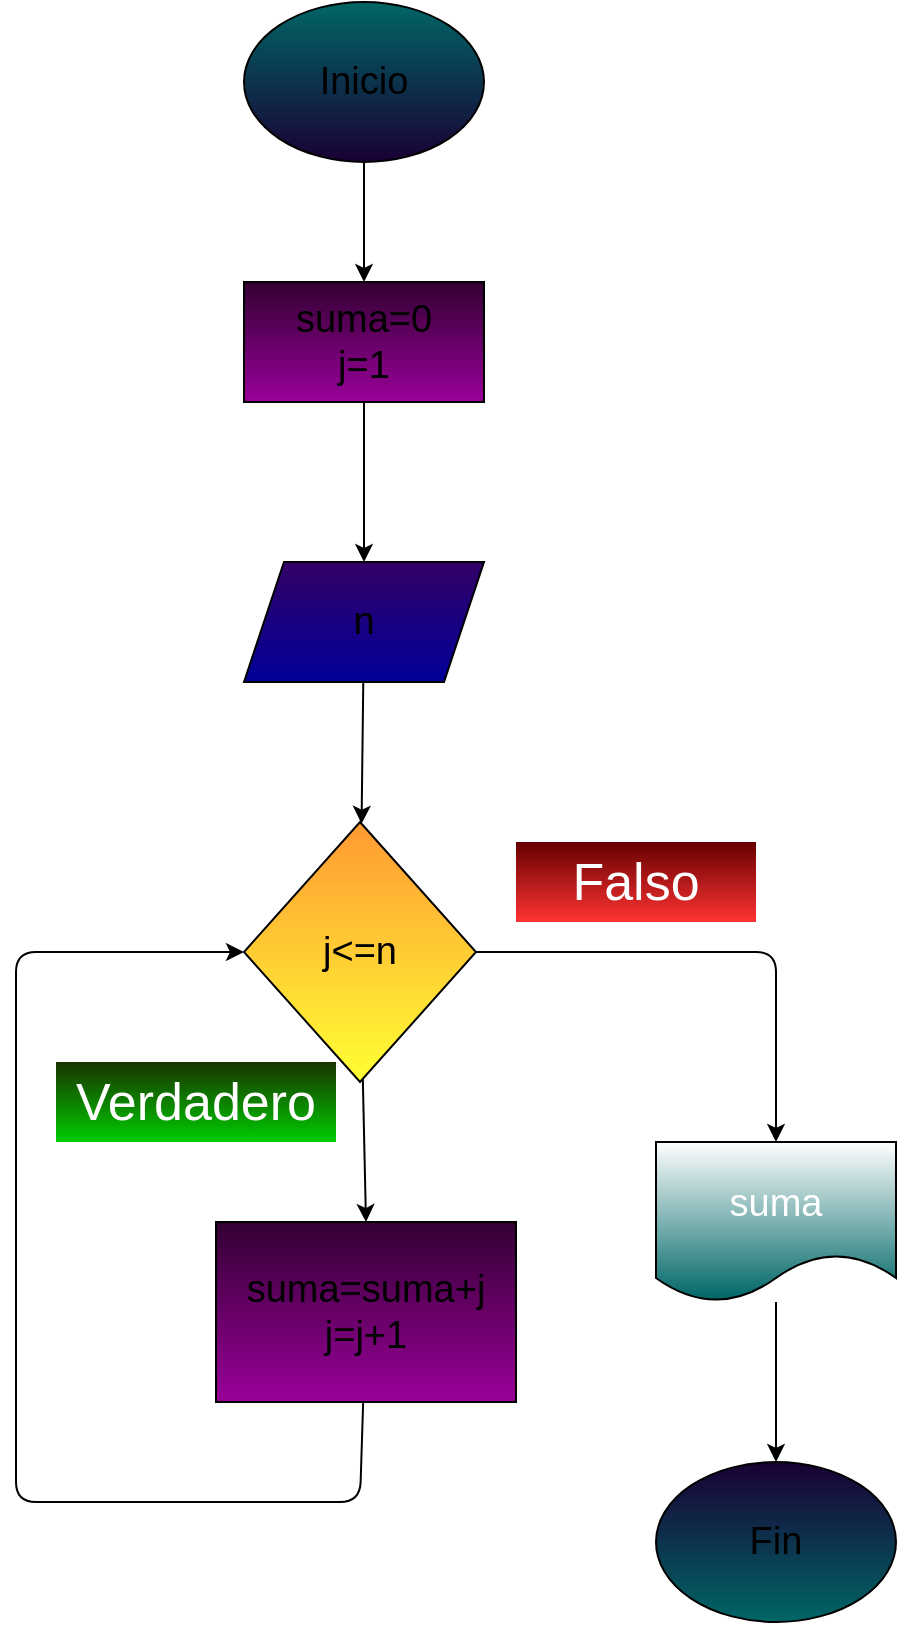 <mxfile>
    <diagram id="qN0PBMXvl69ToxzrPlfz" name="Página-1">
        <mxGraphModel dx="804" dy="459" grid="1" gridSize="10" guides="1" tooltips="1" connect="1" arrows="1" fold="1" page="1" pageScale="1" pageWidth="827" pageHeight="1169" math="0" shadow="0">
            <root>
                <mxCell id="0"/>
                <mxCell id="1" parent="0"/>
                <mxCell id="5" style="edgeStyle=none;html=1;fontSize=19;" parent="1" source="2" target="4" edge="1">
                    <mxGeometry relative="1" as="geometry"/>
                </mxCell>
                <mxCell id="2" value="Inicio" style="ellipse;whiteSpace=wrap;html=1;fontSize=19;gradientColor=#190033;fillColor=#006666;" parent="1" vertex="1">
                    <mxGeometry x="354" y="110" width="120" height="80" as="geometry"/>
                </mxCell>
                <mxCell id="3" value="Fin" style="ellipse;whiteSpace=wrap;html=1;fontSize=19;gradientColor=#006666;fillColor=#190033;" parent="1" vertex="1">
                    <mxGeometry x="560" y="840" width="120" height="80" as="geometry"/>
                </mxCell>
                <mxCell id="7" value="" style="edgeStyle=none;html=1;fontSize=19;" parent="1" source="4" target="6" edge="1">
                    <mxGeometry relative="1" as="geometry"/>
                </mxCell>
                <mxCell id="4" value="suma=0&lt;br&gt;j=1" style="rounded=0;whiteSpace=wrap;html=1;fontSize=19;fillColor=#330033;gradientColor=#990099;" parent="1" vertex="1">
                    <mxGeometry x="354" y="250" width="120" height="60" as="geometry"/>
                </mxCell>
                <mxCell id="9" value="" style="edgeStyle=none;html=1;fontSize=19;" parent="1" source="6" target="8" edge="1">
                    <mxGeometry relative="1" as="geometry"/>
                </mxCell>
                <mxCell id="6" value="n" style="shape=parallelogram;perimeter=parallelogramPerimeter;whiteSpace=wrap;html=1;fixedSize=1;fontSize=19;fillColor=#330066;rounded=0;gradientColor=#000099;" parent="1" vertex="1">
                    <mxGeometry x="354" y="390" width="120" height="60" as="geometry"/>
                </mxCell>
                <mxCell id="12" style="edgeStyle=none;html=1;entryX=0.5;entryY=0;entryDx=0;entryDy=0;fontSize=19;fontColor=#000000;" parent="1" source="8" target="11" edge="1">
                    <mxGeometry relative="1" as="geometry"/>
                </mxCell>
                <mxCell id="14" style="edgeStyle=none;html=1;fontSize=19;fontColor=#000000;entryX=0.5;entryY=0;entryDx=0;entryDy=0;" parent="1" source="8" target="18" edge="1">
                    <mxGeometry relative="1" as="geometry">
                        <mxPoint x="650" y="730" as="targetPoint"/>
                        <Array as="points">
                            <mxPoint x="620" y="585"/>
                        </Array>
                    </mxGeometry>
                </mxCell>
                <mxCell id="8" value="&lt;font color=&quot;#000000&quot;&gt;j&amp;lt;=n&lt;/font&gt;" style="rhombus;whiteSpace=wrap;html=1;fontSize=19;fillColor=#FF9933;rounded=0;gradientColor=#FFFF33;" parent="1" vertex="1">
                    <mxGeometry x="354" y="520" width="116" height="130" as="geometry"/>
                </mxCell>
                <mxCell id="13" style="edgeStyle=none;html=1;fontSize=19;fontColor=#000000;entryX=0;entryY=0.5;entryDx=0;entryDy=0;" parent="1" source="11" target="8" edge="1">
                    <mxGeometry relative="1" as="geometry">
                        <mxPoint x="320" y="570" as="targetPoint"/>
                        <Array as="points">
                            <mxPoint x="412" y="860"/>
                            <mxPoint x="240" y="860"/>
                            <mxPoint x="240" y="585"/>
                        </Array>
                    </mxGeometry>
                </mxCell>
                <mxCell id="11" value="suma=suma+j&lt;br&gt;j=j+1" style="rounded=0;whiteSpace=wrap;html=1;fontSize=19;fillColor=#330033;gradientColor=#990099;" parent="1" vertex="1">
                    <mxGeometry x="340" y="720" width="150" height="90" as="geometry"/>
                </mxCell>
                <mxCell id="17" value="&lt;font color=&quot;#ffffff&quot; style=&quot;font-size: 26px&quot;&gt;Falso&lt;/font&gt;" style="text;html=1;strokeColor=none;fillColor=#660000;align=center;verticalAlign=middle;whiteSpace=wrap;rounded=0;fontSize=19;fontColor=#000000;gradientColor=#FF3333;" parent="1" vertex="1">
                    <mxGeometry x="490" y="530" width="120" height="40" as="geometry"/>
                </mxCell>
                <mxCell id="19" style="edgeStyle=none;html=1;entryX=0.5;entryY=0;entryDx=0;entryDy=0;fontSize=19;fontColor=#FFFFFF;" parent="1" source="18" target="3" edge="1">
                    <mxGeometry relative="1" as="geometry"/>
                </mxCell>
                <mxCell id="18" value="&lt;font style=&quot;font-size: 19px&quot;&gt;suma&lt;/font&gt;" style="shape=document;whiteSpace=wrap;html=1;boundedLbl=1;fontSize=26;fontColor=#FFFFFF;fillColor=default;gradientColor=#006666;strokeColor=default;" parent="1" vertex="1">
                    <mxGeometry x="560" y="680" width="120" height="80" as="geometry"/>
                </mxCell>
                <mxCell id="20" value="&lt;font color=&quot;#ffffff&quot; style=&quot;font-size: 26px&quot;&gt;Verdadero&lt;/font&gt;" style="text;html=1;strokeColor=none;fillColor=#1A3300;align=center;verticalAlign=middle;whiteSpace=wrap;rounded=0;fontSize=19;fontColor=#000000;gradientColor=#00CC00;" vertex="1" parent="1">
                    <mxGeometry x="260" y="640" width="140" height="40" as="geometry"/>
                </mxCell>
            </root>
        </mxGraphModel>
    </diagram>
</mxfile>